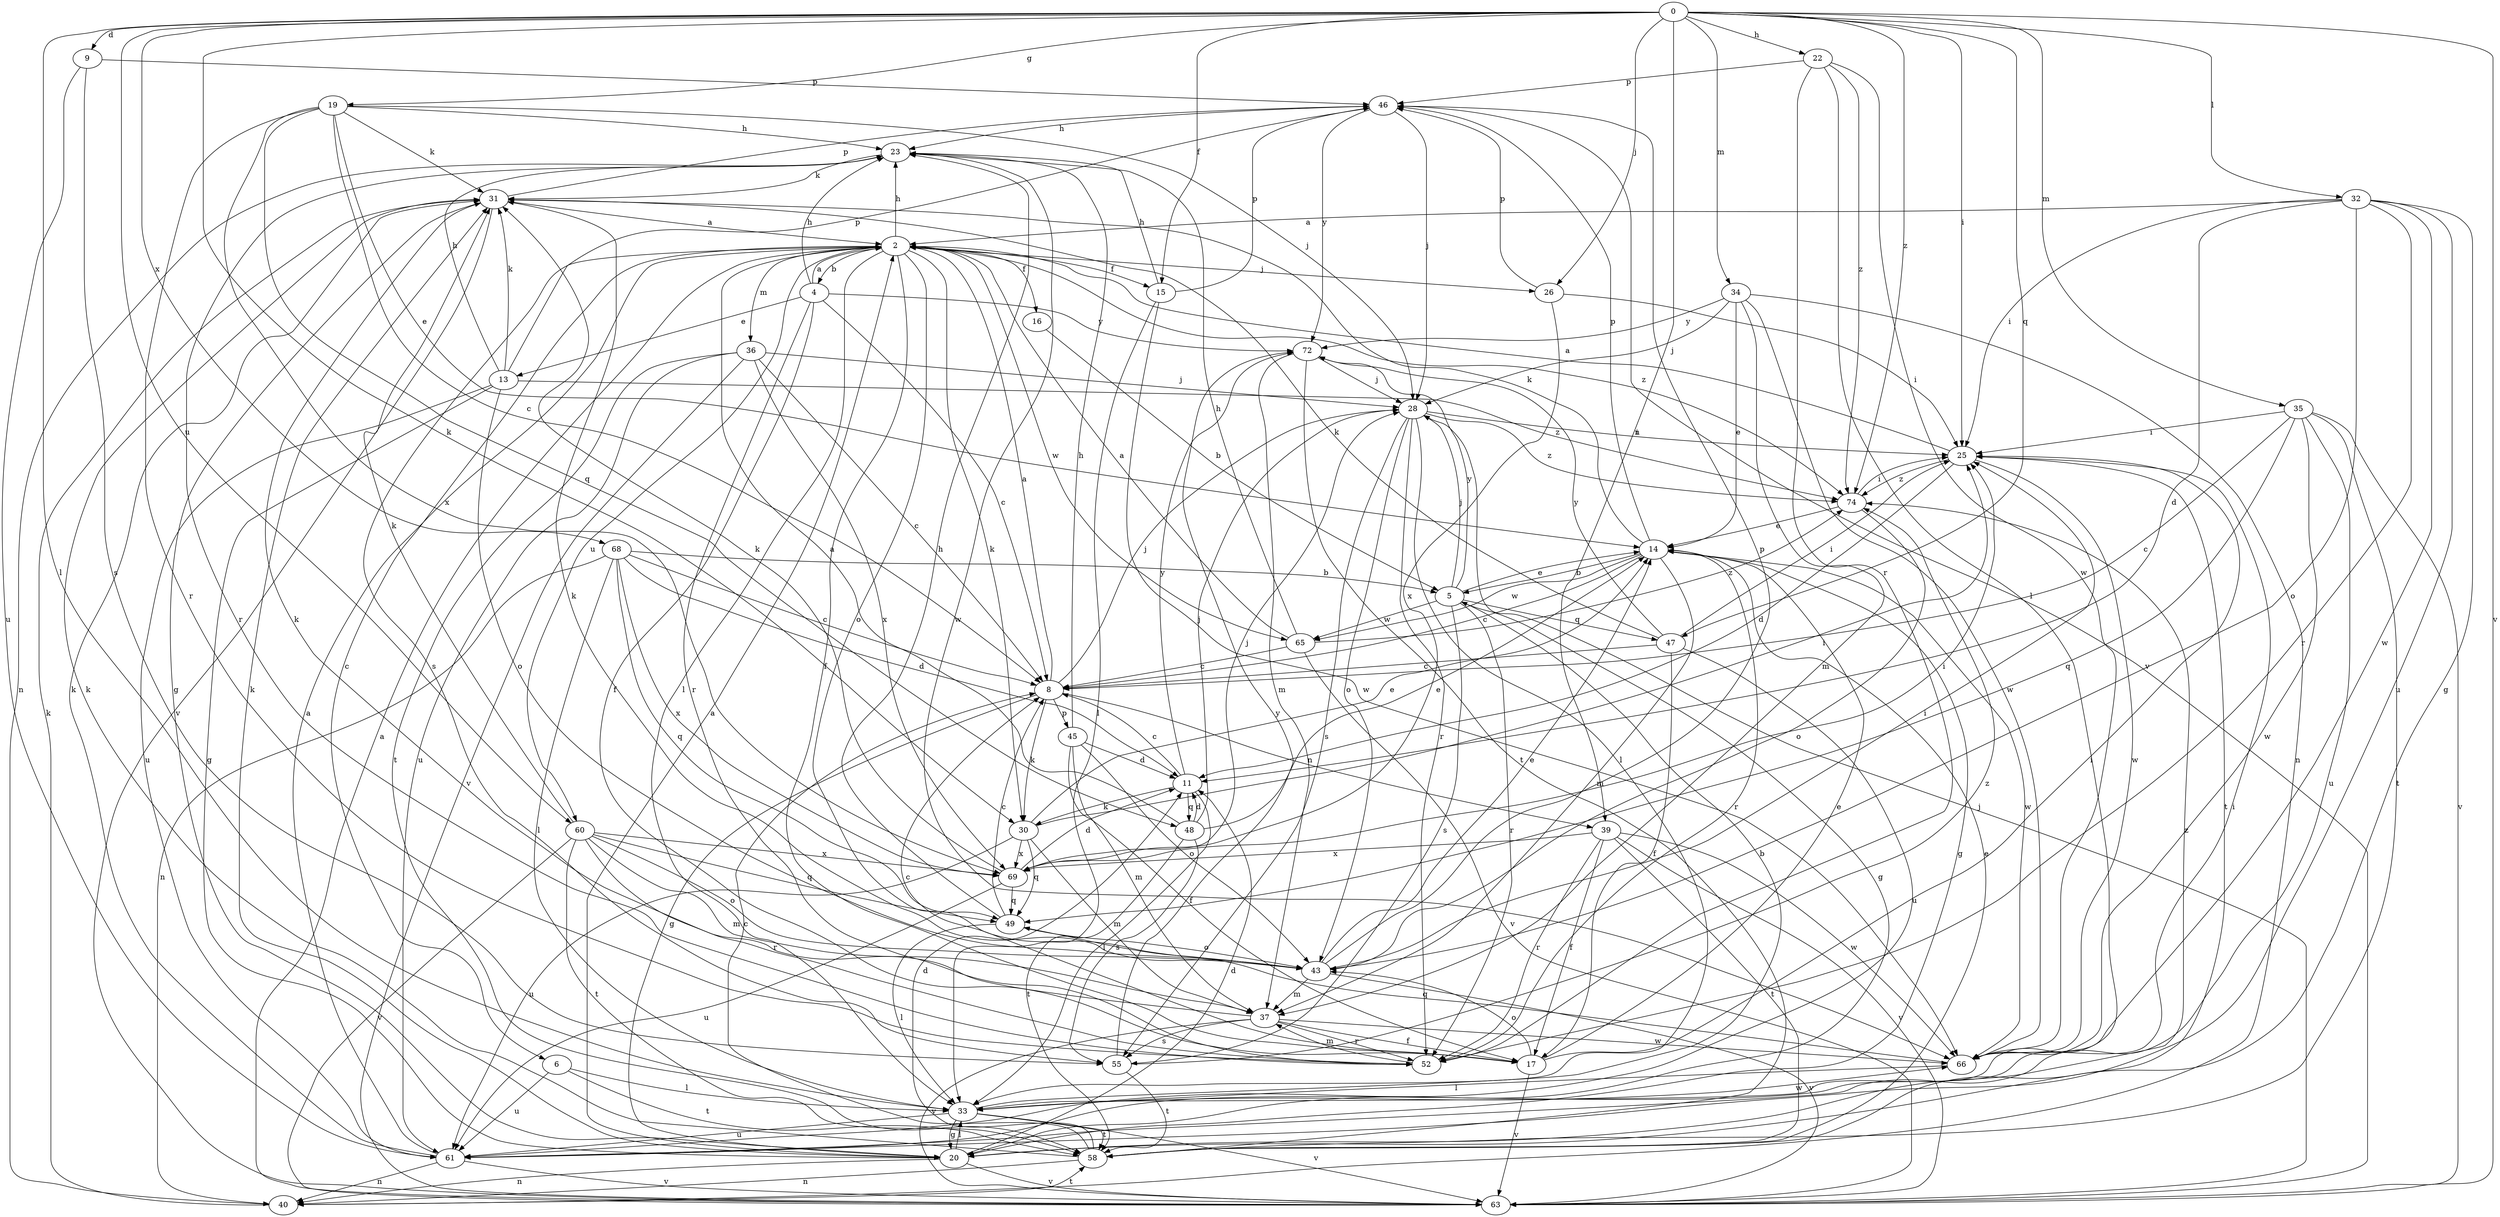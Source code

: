 strict digraph  {
0;
2;
4;
5;
6;
8;
9;
11;
13;
14;
15;
16;
17;
19;
20;
22;
23;
25;
26;
28;
30;
31;
32;
33;
34;
35;
36;
37;
39;
40;
43;
45;
46;
47;
48;
49;
52;
55;
58;
60;
61;
63;
65;
66;
68;
69;
72;
74;
0 -> 9  [label=d];
0 -> 15  [label=f];
0 -> 19  [label=g];
0 -> 22  [label=h];
0 -> 25  [label=i];
0 -> 26  [label=j];
0 -> 30  [label=k];
0 -> 32  [label=l];
0 -> 33  [label=l];
0 -> 34  [label=m];
0 -> 35  [label=m];
0 -> 39  [label=n];
0 -> 47  [label=q];
0 -> 60  [label=u];
0 -> 63  [label=v];
0 -> 68  [label=x];
0 -> 74  [label=z];
2 -> 4  [label=b];
2 -> 6  [label=c];
2 -> 15  [label=f];
2 -> 16  [label=f];
2 -> 17  [label=f];
2 -> 23  [label=h];
2 -> 26  [label=j];
2 -> 30  [label=k];
2 -> 33  [label=l];
2 -> 36  [label=m];
2 -> 43  [label=o];
2 -> 55  [label=s];
2 -> 60  [label=u];
2 -> 65  [label=w];
2 -> 74  [label=z];
4 -> 2  [label=a];
4 -> 8  [label=c];
4 -> 13  [label=e];
4 -> 17  [label=f];
4 -> 23  [label=h];
4 -> 52  [label=r];
4 -> 72  [label=y];
5 -> 14  [label=e];
5 -> 20  [label=g];
5 -> 28  [label=j];
5 -> 47  [label=q];
5 -> 52  [label=r];
5 -> 55  [label=s];
5 -> 65  [label=w];
5 -> 72  [label=y];
6 -> 33  [label=l];
6 -> 58  [label=t];
6 -> 61  [label=u];
8 -> 2  [label=a];
8 -> 20  [label=g];
8 -> 28  [label=j];
8 -> 30  [label=k];
8 -> 39  [label=n];
8 -> 45  [label=p];
9 -> 46  [label=p];
9 -> 55  [label=s];
9 -> 61  [label=u];
11 -> 8  [label=c];
11 -> 30  [label=k];
11 -> 33  [label=l];
11 -> 48  [label=q];
11 -> 72  [label=y];
13 -> 20  [label=g];
13 -> 23  [label=h];
13 -> 31  [label=k];
13 -> 43  [label=o];
13 -> 46  [label=p];
13 -> 61  [label=u];
13 -> 74  [label=z];
14 -> 5  [label=b];
14 -> 8  [label=c];
14 -> 20  [label=g];
14 -> 31  [label=k];
14 -> 37  [label=m];
14 -> 46  [label=p];
14 -> 52  [label=r];
14 -> 65  [label=w];
14 -> 66  [label=w];
15 -> 23  [label=h];
15 -> 33  [label=l];
15 -> 46  [label=p];
15 -> 66  [label=w];
16 -> 5  [label=b];
17 -> 8  [label=c];
17 -> 14  [label=e];
17 -> 25  [label=i];
17 -> 43  [label=o];
17 -> 63  [label=v];
19 -> 8  [label=c];
19 -> 14  [label=e];
19 -> 23  [label=h];
19 -> 28  [label=j];
19 -> 31  [label=k];
19 -> 48  [label=q];
19 -> 52  [label=r];
19 -> 69  [label=x];
20 -> 2  [label=a];
20 -> 11  [label=d];
20 -> 31  [label=k];
20 -> 33  [label=l];
20 -> 40  [label=n];
20 -> 63  [label=v];
20 -> 74  [label=z];
22 -> 33  [label=l];
22 -> 46  [label=p];
22 -> 52  [label=r];
22 -> 66  [label=w];
22 -> 74  [label=z];
23 -> 31  [label=k];
23 -> 40  [label=n];
23 -> 52  [label=r];
23 -> 66  [label=w];
25 -> 2  [label=a];
25 -> 11  [label=d];
25 -> 58  [label=t];
25 -> 66  [label=w];
25 -> 74  [label=z];
26 -> 25  [label=i];
26 -> 46  [label=p];
26 -> 69  [label=x];
28 -> 25  [label=i];
28 -> 33  [label=l];
28 -> 43  [label=o];
28 -> 52  [label=r];
28 -> 55  [label=s];
28 -> 74  [label=z];
30 -> 14  [label=e];
30 -> 25  [label=i];
30 -> 37  [label=m];
30 -> 49  [label=q];
30 -> 61  [label=u];
30 -> 69  [label=x];
31 -> 2  [label=a];
31 -> 20  [label=g];
31 -> 46  [label=p];
31 -> 63  [label=v];
32 -> 2  [label=a];
32 -> 11  [label=d];
32 -> 20  [label=g];
32 -> 25  [label=i];
32 -> 43  [label=o];
32 -> 52  [label=r];
32 -> 61  [label=u];
32 -> 66  [label=w];
33 -> 5  [label=b];
33 -> 20  [label=g];
33 -> 58  [label=t];
33 -> 61  [label=u];
33 -> 63  [label=v];
33 -> 66  [label=w];
34 -> 14  [label=e];
34 -> 28  [label=j];
34 -> 37  [label=m];
34 -> 40  [label=n];
34 -> 66  [label=w];
34 -> 72  [label=y];
35 -> 8  [label=c];
35 -> 25  [label=i];
35 -> 49  [label=q];
35 -> 58  [label=t];
35 -> 61  [label=u];
35 -> 63  [label=v];
35 -> 66  [label=w];
36 -> 8  [label=c];
36 -> 28  [label=j];
36 -> 58  [label=t];
36 -> 61  [label=u];
36 -> 63  [label=v];
36 -> 69  [label=x];
37 -> 17  [label=f];
37 -> 31  [label=k];
37 -> 52  [label=r];
37 -> 55  [label=s];
37 -> 63  [label=v];
37 -> 66  [label=w];
39 -> 17  [label=f];
39 -> 52  [label=r];
39 -> 58  [label=t];
39 -> 63  [label=v];
39 -> 66  [label=w];
39 -> 69  [label=x];
40 -> 31  [label=k];
40 -> 58  [label=t];
43 -> 14  [label=e];
43 -> 25  [label=i];
43 -> 31  [label=k];
43 -> 37  [label=m];
43 -> 46  [label=p];
43 -> 63  [label=v];
45 -> 11  [label=d];
45 -> 17  [label=f];
45 -> 23  [label=h];
45 -> 37  [label=m];
45 -> 43  [label=o];
46 -> 23  [label=h];
46 -> 28  [label=j];
46 -> 63  [label=v];
46 -> 72  [label=y];
47 -> 8  [label=c];
47 -> 17  [label=f];
47 -> 25  [label=i];
47 -> 31  [label=k];
47 -> 61  [label=u];
47 -> 72  [label=y];
48 -> 2  [label=a];
48 -> 11  [label=d];
48 -> 14  [label=e];
48 -> 28  [label=j];
48 -> 55  [label=s];
48 -> 58  [label=t];
49 -> 8  [label=c];
49 -> 23  [label=h];
49 -> 33  [label=l];
49 -> 43  [label=o];
52 -> 37  [label=m];
55 -> 58  [label=t];
55 -> 72  [label=y];
55 -> 74  [label=z];
58 -> 8  [label=c];
58 -> 11  [label=d];
58 -> 14  [label=e];
58 -> 31  [label=k];
58 -> 40  [label=n];
60 -> 31  [label=k];
60 -> 37  [label=m];
60 -> 43  [label=o];
60 -> 49  [label=q];
60 -> 52  [label=r];
60 -> 58  [label=t];
60 -> 63  [label=v];
60 -> 69  [label=x];
61 -> 2  [label=a];
61 -> 25  [label=i];
61 -> 31  [label=k];
61 -> 40  [label=n];
61 -> 63  [label=v];
63 -> 2  [label=a];
63 -> 28  [label=j];
65 -> 2  [label=a];
65 -> 8  [label=c];
65 -> 23  [label=h];
65 -> 63  [label=v];
65 -> 74  [label=z];
66 -> 33  [label=l];
66 -> 49  [label=q];
68 -> 5  [label=b];
68 -> 8  [label=c];
68 -> 11  [label=d];
68 -> 33  [label=l];
68 -> 40  [label=n];
68 -> 49  [label=q];
68 -> 69  [label=x];
69 -> 11  [label=d];
69 -> 25  [label=i];
69 -> 28  [label=j];
69 -> 31  [label=k];
69 -> 49  [label=q];
69 -> 61  [label=u];
72 -> 28  [label=j];
72 -> 37  [label=m];
72 -> 58  [label=t];
74 -> 14  [label=e];
74 -> 25  [label=i];
74 -> 43  [label=o];
}
